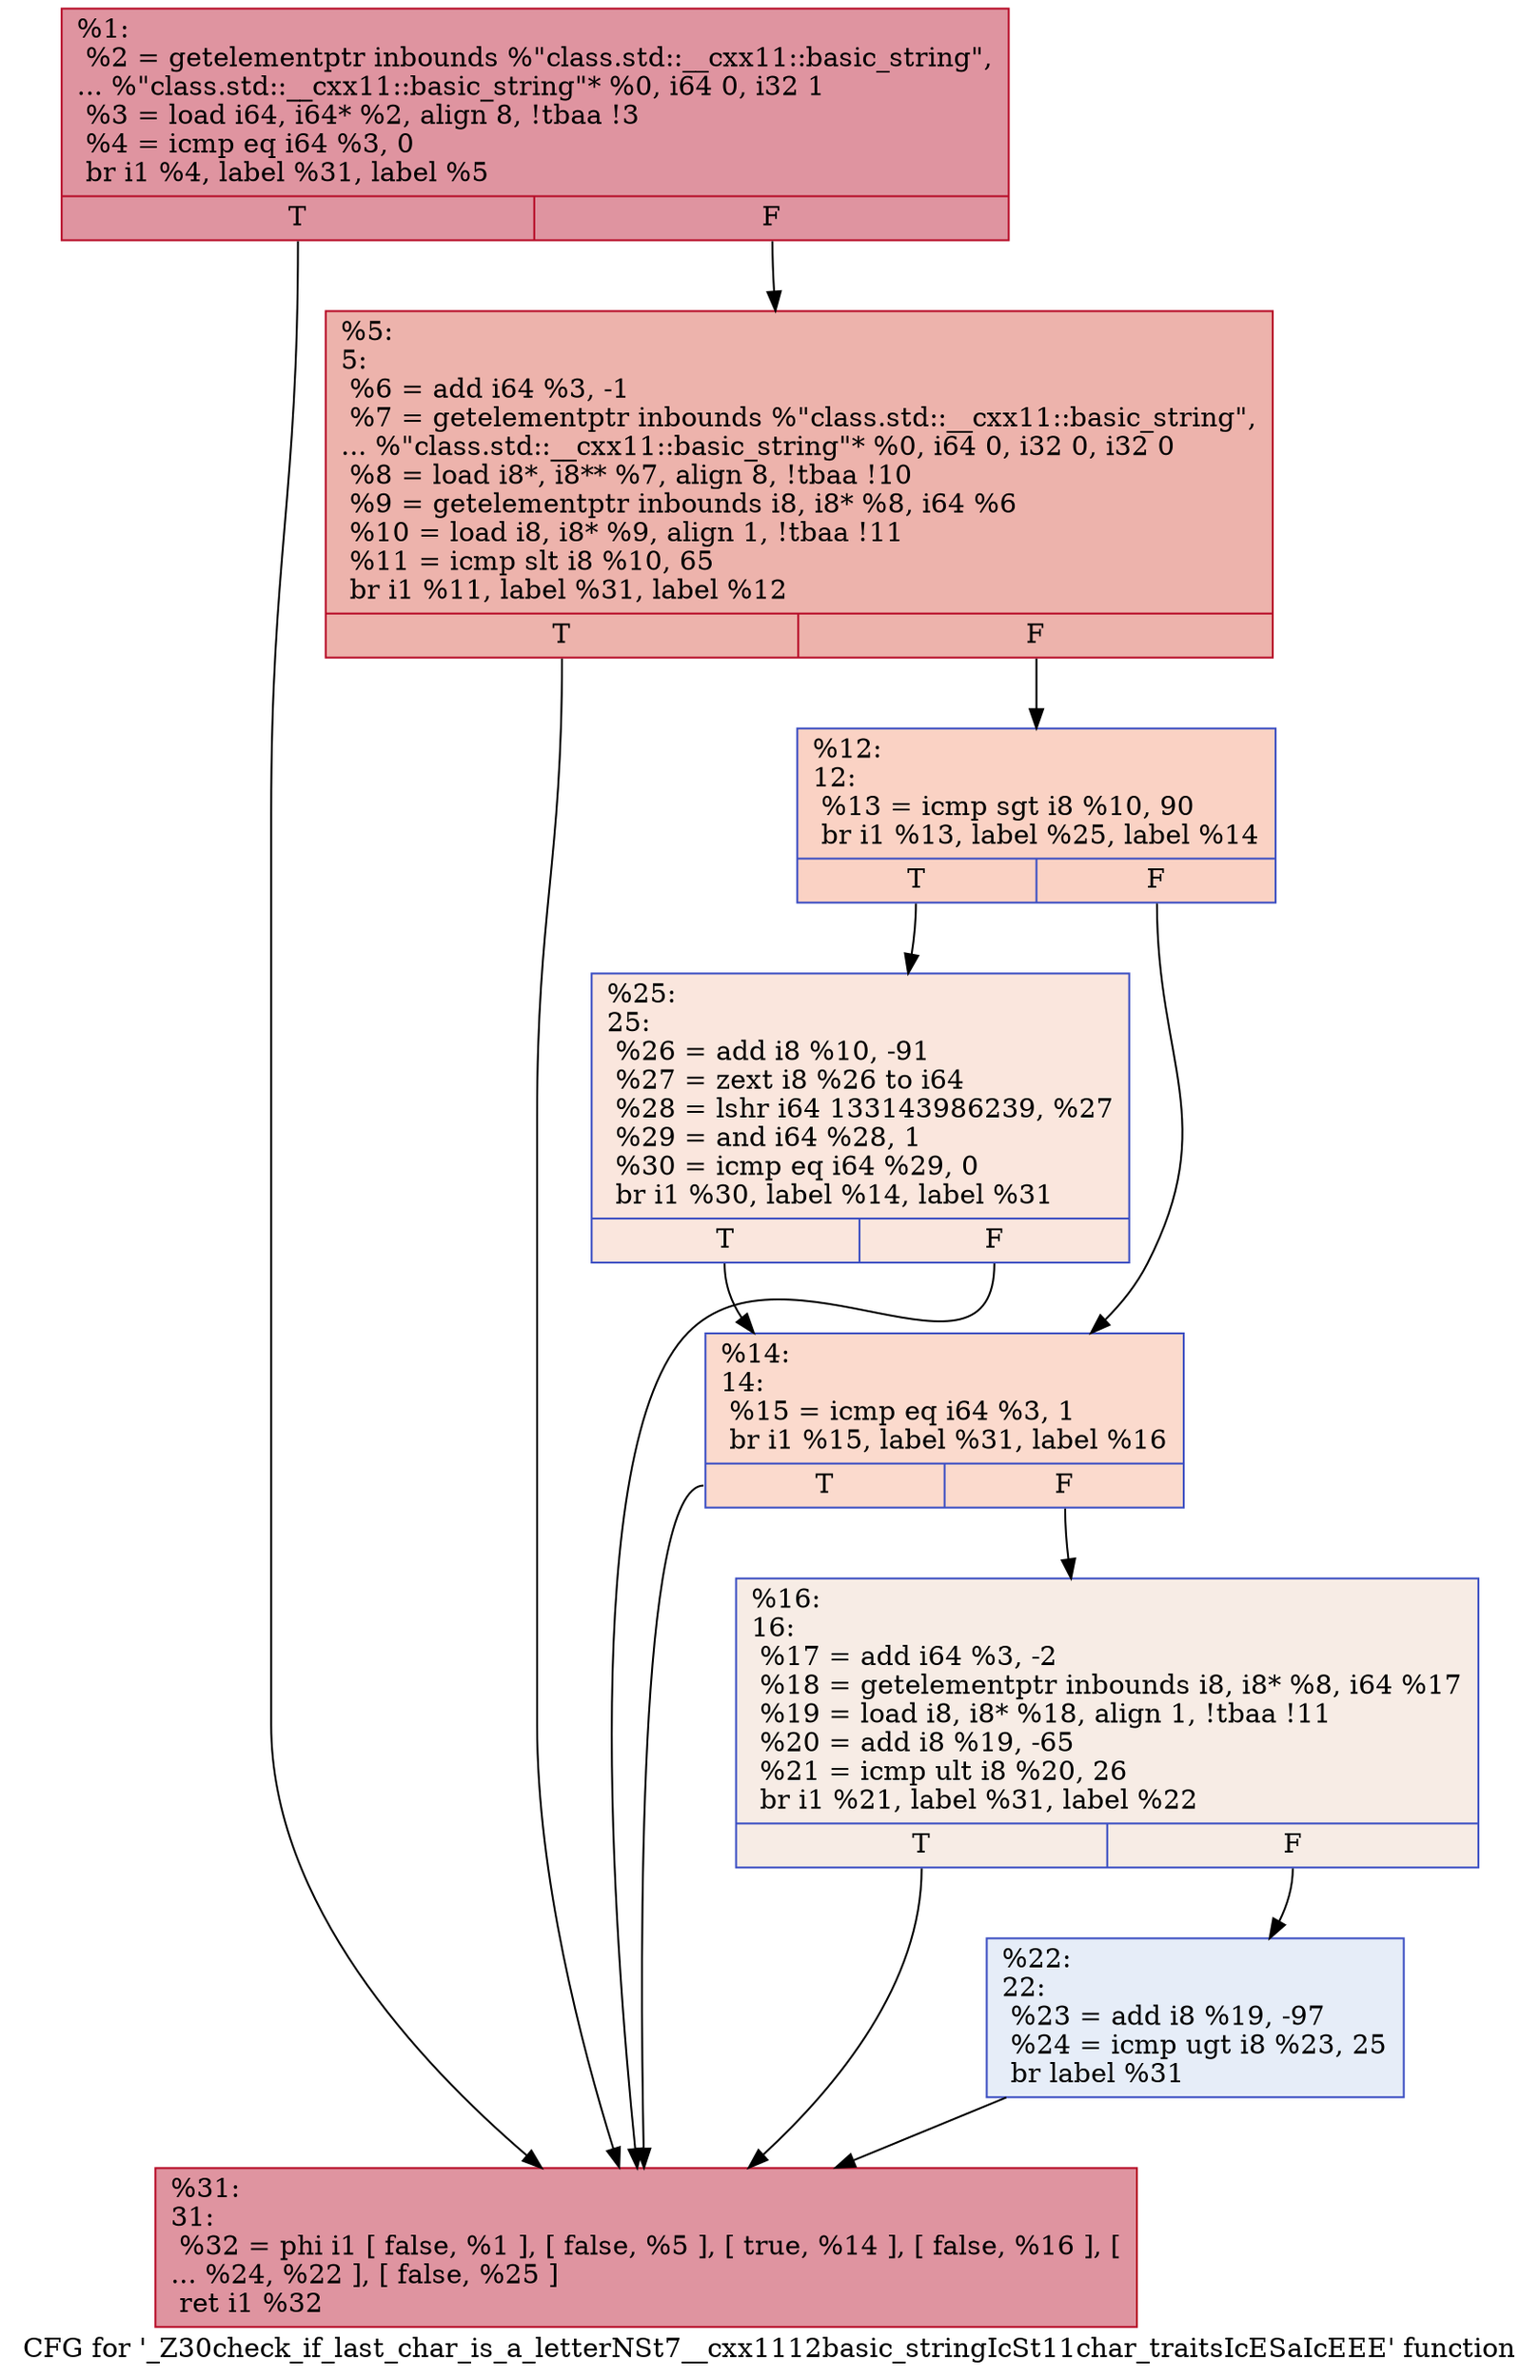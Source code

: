 digraph "CFG for '_Z30check_if_last_char_is_a_letterNSt7__cxx1112basic_stringIcSt11char_traitsIcESaIcEEE' function" {
	label="CFG for '_Z30check_if_last_char_is_a_letterNSt7__cxx1112basic_stringIcSt11char_traitsIcESaIcEEE' function";

	Node0x55f666114500 [shape=record,color="#b70d28ff", style=filled, fillcolor="#b70d2870",label="{%1:\l  %2 = getelementptr inbounds %\"class.std::__cxx11::basic_string\",\l... %\"class.std::__cxx11::basic_string\"* %0, i64 0, i32 1\l  %3 = load i64, i64* %2, align 8, !tbaa !3\l  %4 = icmp eq i64 %3, 0\l  br i1 %4, label %31, label %5\l|{<s0>T|<s1>F}}"];
	Node0x55f666114500:s0 -> Node0x55f666115910;
	Node0x55f666114500:s1 -> Node0x55f6661159a0;
	Node0x55f6661159a0 [shape=record,color="#b70d28ff", style=filled, fillcolor="#d6524470",label="{%5:\l5:                                                \l  %6 = add i64 %3, -1\l  %7 = getelementptr inbounds %\"class.std::__cxx11::basic_string\",\l... %\"class.std::__cxx11::basic_string\"* %0, i64 0, i32 0, i32 0\l  %8 = load i8*, i8** %7, align 8, !tbaa !10\l  %9 = getelementptr inbounds i8, i8* %8, i64 %6\l  %10 = load i8, i8* %9, align 1, !tbaa !11\l  %11 = icmp slt i8 %10, 65\l  br i1 %11, label %31, label %12\l|{<s0>T|<s1>F}}"];
	Node0x55f6661159a0:s0 -> Node0x55f666115910;
	Node0x55f6661159a0:s1 -> Node0x55f6661158c0;
	Node0x55f6661158c0 [shape=record,color="#3d50c3ff", style=filled, fillcolor="#f4987a70",label="{%12:\l12:                                               \l  %13 = icmp sgt i8 %10, 90\l  br i1 %13, label %25, label %14\l|{<s0>T|<s1>F}}"];
	Node0x55f6661158c0:s0 -> Node0x55f666116200;
	Node0x55f6661158c0:s1 -> Node0x55f666116250;
	Node0x55f666116250 [shape=record,color="#3d50c3ff", style=filled, fillcolor="#f7ac8e70",label="{%14:\l14:                                               \l  %15 = icmp eq i64 %3, 1\l  br i1 %15, label %31, label %16\l|{<s0>T|<s1>F}}"];
	Node0x55f666116250:s0 -> Node0x55f666115910;
	Node0x55f666116250:s1 -> Node0x55f666116450;
	Node0x55f666116450 [shape=record,color="#3d50c3ff", style=filled, fillcolor="#ecd3c570",label="{%16:\l16:                                               \l  %17 = add i64 %3, -2\l  %18 = getelementptr inbounds i8, i8* %8, i64 %17\l  %19 = load i8, i8* %18, align 1, !tbaa !11\l  %20 = add i8 %19, -65\l  %21 = icmp ult i8 %20, 26\l  br i1 %21, label %31, label %22\l|{<s0>T|<s1>F}}"];
	Node0x55f666116450:s0 -> Node0x55f666115910;
	Node0x55f666116450:s1 -> Node0x55f666116e20;
	Node0x55f666116e20 [shape=record,color="#3d50c3ff", style=filled, fillcolor="#c7d7f070",label="{%22:\l22:                                               \l  %23 = add i8 %19, -97\l  %24 = icmp ugt i8 %23, 25\l  br label %31\l}"];
	Node0x55f666116e20 -> Node0x55f666115910;
	Node0x55f666116200 [shape=record,color="#3d50c3ff", style=filled, fillcolor="#f3c7b170",label="{%25:\l25:                                               \l  %26 = add i8 %10, -91\l  %27 = zext i8 %26 to i64\l  %28 = lshr i64 133143986239, %27\l  %29 = and i64 %28, 1\l  %30 = icmp eq i64 %29, 0\l  br i1 %30, label %14, label %31\l|{<s0>T|<s1>F}}"];
	Node0x55f666116200:s0 -> Node0x55f666116250;
	Node0x55f666116200:s1 -> Node0x55f666115910;
	Node0x55f666115910 [shape=record,color="#b70d28ff", style=filled, fillcolor="#b70d2870",label="{%31:\l31:                                               \l  %32 = phi i1 [ false, %1 ], [ false, %5 ], [ true, %14 ], [ false, %16 ], [\l... %24, %22 ], [ false, %25 ]\l  ret i1 %32\l}"];
}

